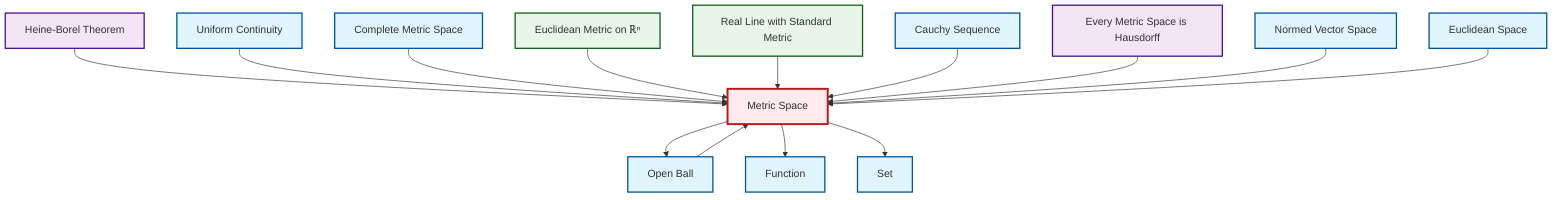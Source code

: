 graph TD
    classDef definition fill:#e1f5fe,stroke:#01579b,stroke-width:2px
    classDef theorem fill:#f3e5f5,stroke:#4a148c,stroke-width:2px
    classDef axiom fill:#fff3e0,stroke:#e65100,stroke-width:2px
    classDef example fill:#e8f5e9,stroke:#1b5e20,stroke-width:2px
    classDef current fill:#ffebee,stroke:#b71c1c,stroke-width:3px
    thm-metric-hausdorff["Every Metric Space is Hausdorff"]:::theorem
    thm-heine-borel["Heine-Borel Theorem"]:::theorem
    def-uniform-continuity["Uniform Continuity"]:::definition
    ex-real-line-metric["Real Line with Standard Metric"]:::example
    def-function["Function"]:::definition
    def-open-ball["Open Ball"]:::definition
    def-cauchy-sequence["Cauchy Sequence"]:::definition
    def-complete-metric-space["Complete Metric Space"]:::definition
    def-set["Set"]:::definition
    def-normed-vector-space["Normed Vector Space"]:::definition
    def-metric-space["Metric Space"]:::definition
    def-euclidean-space["Euclidean Space"]:::definition
    ex-euclidean-metric["Euclidean Metric on ℝⁿ"]:::example
    thm-heine-borel --> def-metric-space
    def-uniform-continuity --> def-metric-space
    def-complete-metric-space --> def-metric-space
    ex-euclidean-metric --> def-metric-space
    def-metric-space --> def-open-ball
    ex-real-line-metric --> def-metric-space
    def-cauchy-sequence --> def-metric-space
    def-metric-space --> def-function
    thm-metric-hausdorff --> def-metric-space
    def-open-ball --> def-metric-space
    def-metric-space --> def-set
    def-normed-vector-space --> def-metric-space
    def-euclidean-space --> def-metric-space
    class def-metric-space current